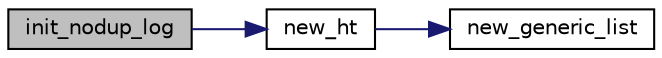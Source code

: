 digraph G
{
  edge [fontname="Helvetica",fontsize="10",labelfontname="Helvetica",labelfontsize="10"];
  node [fontname="Helvetica",fontsize="10",shape=record];
  rankdir=LR;
  Node1 [label="init_nodup_log",height=0.2,width=0.4,color="black", fillcolor="grey75", style="filled" fontcolor="black"];
  Node1 -> Node2 [color="midnightblue",fontsize="10",style="solid",fontname="Helvetica"];
  Node2 [label="new_ht",height=0.2,width=0.4,color="black", fillcolor="white", style="filled",URL="$group___h_a_s_h___t_a_b_l_e.html#gadd62d8e89623ad87b610b2c03f7aee9c",tooltip="Create a hash table with the given size."];
  Node2 -> Node3 [color="midnightblue",fontsize="10",style="solid",fontname="Helvetica"];
  Node3 [label="new_generic_list",height=0.2,width=0.4,color="black", fillcolor="white", style="filled",URL="$group___l_i_s_t.html#gaa82751b4d6a219771661843e61cefa2e",tooltip="Initialiaze a generic list container to max_items pointers."];
}
